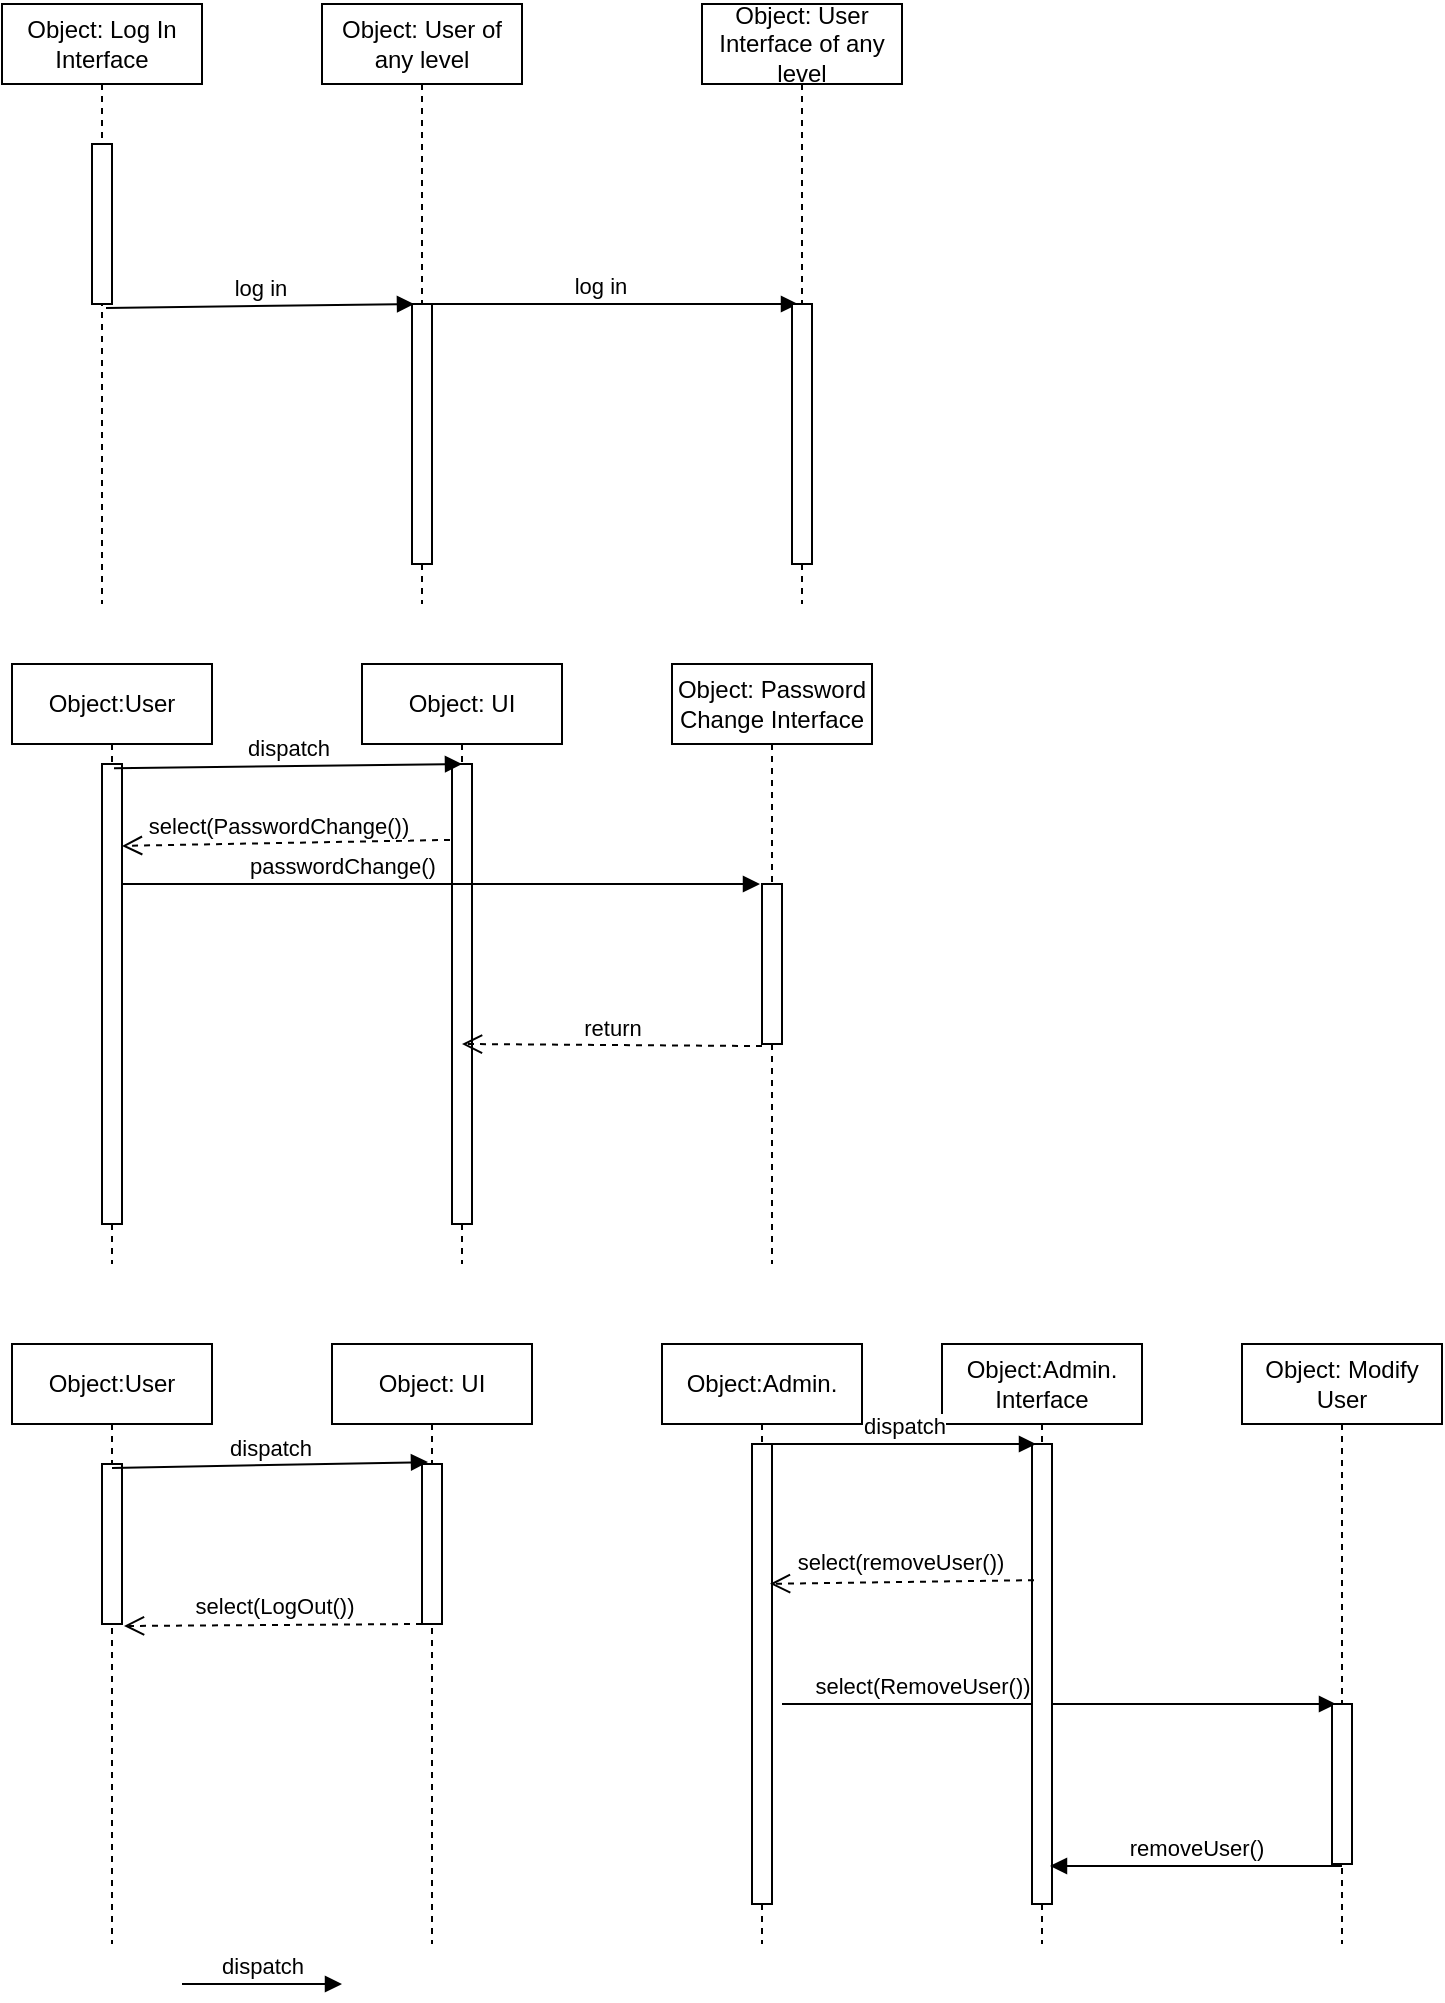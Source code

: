 <mxfile version="10.6.6" type="device"><diagram id="iHv_KW0aGT1_Xv6bbnl8" name="Page-1"><mxGraphModel dx="840" dy="435" grid="1" gridSize="10" guides="1" tooltips="1" connect="1" arrows="1" fold="1" page="1" pageScale="1" pageWidth="850" pageHeight="1100" math="0" shadow="0"><root><mxCell id="0"/><mxCell id="1" parent="0"/><mxCell id="vNJs3KA7k8OEQNr1qs_--1" value="Object: Log In Interface" style="shape=umlLifeline;perimeter=lifelinePerimeter;whiteSpace=wrap;html=1;container=1;collapsible=0;recursiveResize=0;outlineConnect=0;" vertex="1" parent="1"><mxGeometry x="90" y="30" width="100" height="300" as="geometry"/></mxCell><mxCell id="vNJs3KA7k8OEQNr1qs_--2" value="" style="html=1;points=[];perimeter=orthogonalPerimeter;" vertex="1" parent="vNJs3KA7k8OEQNr1qs_--1"><mxGeometry x="45" y="70" width="10" height="80" as="geometry"/></mxCell><mxCell id="vNJs3KA7k8OEQNr1qs_--3" value="Object: User of any level" style="shape=umlLifeline;perimeter=lifelinePerimeter;whiteSpace=wrap;html=1;container=1;collapsible=0;recursiveResize=0;outlineConnect=0;" vertex="1" parent="1"><mxGeometry x="250" y="30" width="100" height="300" as="geometry"/></mxCell><mxCell id="vNJs3KA7k8OEQNr1qs_--6" value="" style="html=1;points=[];perimeter=orthogonalPerimeter;" vertex="1" parent="vNJs3KA7k8OEQNr1qs_--3"><mxGeometry x="45" y="150" width="10" height="130" as="geometry"/></mxCell><mxCell id="vNJs3KA7k8OEQNr1qs_--8" value="log in" style="html=1;verticalAlign=bottom;endArrow=block;entryX=0.3;entryY=0;entryDx=0;entryDy=0;entryPerimeter=0;" edge="1" parent="vNJs3KA7k8OEQNr1qs_--3" target="vNJs3KA7k8OEQNr1qs_--7"><mxGeometry width="80" relative="1" as="geometry"><mxPoint x="40" y="150" as="sourcePoint"/><mxPoint x="120" y="150" as="targetPoint"/></mxGeometry></mxCell><mxCell id="vNJs3KA7k8OEQNr1qs_--4" value="Object: User Interface of any level" style="shape=umlLifeline;perimeter=lifelinePerimeter;whiteSpace=wrap;html=1;container=1;collapsible=0;recursiveResize=0;outlineConnect=0;" vertex="1" parent="1"><mxGeometry x="440" y="30" width="100" height="300" as="geometry"/></mxCell><mxCell id="vNJs3KA7k8OEQNr1qs_--7" value="" style="html=1;points=[];perimeter=orthogonalPerimeter;" vertex="1" parent="vNJs3KA7k8OEQNr1qs_--4"><mxGeometry x="45" y="150" width="10" height="130" as="geometry"/></mxCell><mxCell id="vNJs3KA7k8OEQNr1qs_--5" value="log in" style="html=1;verticalAlign=bottom;endArrow=block;exitX=0.7;exitY=1.025;exitDx=0;exitDy=0;exitPerimeter=0;" edge="1" parent="1" source="vNJs3KA7k8OEQNr1qs_--2"><mxGeometry width="80" relative="1" as="geometry"><mxPoint x="150" y="180" as="sourcePoint"/><mxPoint x="296" y="180" as="targetPoint"/></mxGeometry></mxCell><mxCell id="vNJs3KA7k8OEQNr1qs_--10" value="Object:User" style="shape=umlLifeline;perimeter=lifelinePerimeter;whiteSpace=wrap;html=1;container=1;collapsible=0;recursiveResize=0;outlineConnect=0;" vertex="1" parent="1"><mxGeometry x="95" y="360" width="100" height="300" as="geometry"/></mxCell><mxCell id="vNJs3KA7k8OEQNr1qs_--13" value="" style="html=1;points=[];perimeter=orthogonalPerimeter;" vertex="1" parent="vNJs3KA7k8OEQNr1qs_--10"><mxGeometry x="45" y="50" width="10" height="230" as="geometry"/></mxCell><mxCell id="vNJs3KA7k8OEQNr1qs_--11" value="Object: UI" style="shape=umlLifeline;perimeter=lifelinePerimeter;whiteSpace=wrap;html=1;container=1;collapsible=0;recursiveResize=0;outlineConnect=0;" vertex="1" parent="1"><mxGeometry x="270" y="360" width="100" height="300" as="geometry"/></mxCell><mxCell id="vNJs3KA7k8OEQNr1qs_--14" value="" style="html=1;points=[];perimeter=orthogonalPerimeter;" vertex="1" parent="vNJs3KA7k8OEQNr1qs_--11"><mxGeometry x="45" y="50" width="10" height="230" as="geometry"/></mxCell><mxCell id="vNJs3KA7k8OEQNr1qs_--12" value="Object: Password Change Interface" style="shape=umlLifeline;perimeter=lifelinePerimeter;whiteSpace=wrap;html=1;container=1;collapsible=0;recursiveResize=0;outlineConnect=0;" vertex="1" parent="1"><mxGeometry x="425" y="360" width="100" height="300" as="geometry"/></mxCell><mxCell id="vNJs3KA7k8OEQNr1qs_--15" value="" style="html=1;points=[];perimeter=orthogonalPerimeter;" vertex="1" parent="vNJs3KA7k8OEQNr1qs_--12"><mxGeometry x="45" y="110" width="10" height="80" as="geometry"/></mxCell><mxCell id="vNJs3KA7k8OEQNr1qs_--16" value="dispatch" style="html=1;verticalAlign=bottom;endArrow=block;exitX=0.6;exitY=0.009;exitDx=0;exitDy=0;exitPerimeter=0;entryX=0.5;entryY=0;entryDx=0;entryDy=0;entryPerimeter=0;" edge="1" parent="1" source="vNJs3KA7k8OEQNr1qs_--13" target="vNJs3KA7k8OEQNr1qs_--14"><mxGeometry width="80" relative="1" as="geometry"><mxPoint x="150" y="440" as="sourcePoint"/><mxPoint x="313" y="440" as="targetPoint"/></mxGeometry></mxCell><mxCell id="vNJs3KA7k8OEQNr1qs_--18" value="select(PasswordChange())" style="html=1;verticalAlign=bottom;endArrow=open;dashed=1;endSize=8;entryX=1;entryY=0.178;entryDx=0;entryDy=0;entryPerimeter=0;exitX=-0.1;exitY=0.165;exitDx=0;exitDy=0;exitPerimeter=0;" edge="1" parent="1" source="vNJs3KA7k8OEQNr1qs_--14" target="vNJs3KA7k8OEQNr1qs_--13"><mxGeometry x="0.048" relative="1" as="geometry"><mxPoint x="317" y="466" as="sourcePoint"/><mxPoint x="151" y="466" as="targetPoint"/><mxPoint as="offset"/></mxGeometry></mxCell><mxCell id="vNJs3KA7k8OEQNr1qs_--20" value="passwordChange()" style="html=1;verticalAlign=bottom;endArrow=block;entryX=-0.1;entryY=0;entryDx=0;entryDy=0;entryPerimeter=0;" edge="1" parent="1" source="vNJs3KA7k8OEQNr1qs_--13" target="vNJs3KA7k8OEQNr1qs_--15"><mxGeometry x="-0.31" width="80" relative="1" as="geometry"><mxPoint x="180" y="500" as="sourcePoint"/><mxPoint x="260" y="500" as="targetPoint"/><mxPoint as="offset"/></mxGeometry></mxCell><mxCell id="vNJs3KA7k8OEQNr1qs_--21" value="return" style="html=1;verticalAlign=bottom;endArrow=open;dashed=1;endSize=8;exitX=0;exitY=1.013;exitDx=0;exitDy=0;exitPerimeter=0;" edge="1" parent="1" source="vNJs3KA7k8OEQNr1qs_--15"><mxGeometry relative="1" as="geometry"><mxPoint x="450" y="550" as="sourcePoint"/><mxPoint x="320" y="550" as="targetPoint"/></mxGeometry></mxCell><mxCell id="vNJs3KA7k8OEQNr1qs_--23" value="Object:User" style="shape=umlLifeline;perimeter=lifelinePerimeter;whiteSpace=wrap;html=1;container=1;collapsible=0;recursiveResize=0;outlineConnect=0;" vertex="1" parent="1"><mxGeometry x="95" y="700" width="100" height="300" as="geometry"/></mxCell><mxCell id="vNJs3KA7k8OEQNr1qs_--26" value="" style="html=1;points=[];perimeter=orthogonalPerimeter;" vertex="1" parent="vNJs3KA7k8OEQNr1qs_--23"><mxGeometry x="45" y="60" width="10" height="80" as="geometry"/></mxCell><mxCell id="vNJs3KA7k8OEQNr1qs_--24" value="Object: UI" style="shape=umlLifeline;perimeter=lifelinePerimeter;whiteSpace=wrap;html=1;container=1;collapsible=0;recursiveResize=0;outlineConnect=0;" vertex="1" parent="1"><mxGeometry x="255" y="700" width="100" height="300" as="geometry"/></mxCell><mxCell id="vNJs3KA7k8OEQNr1qs_--27" value="" style="html=1;points=[];perimeter=orthogonalPerimeter;" vertex="1" parent="vNJs3KA7k8OEQNr1qs_--24"><mxGeometry x="45" y="60" width="10" height="80" as="geometry"/></mxCell><mxCell id="vNJs3KA7k8OEQNr1qs_--29" value="dispatch" style="html=1;verticalAlign=bottom;endArrow=block;exitX=0.5;exitY=0.025;exitDx=0;exitDy=0;exitPerimeter=0;entryX=0.3;entryY=-0.012;entryDx=0;entryDy=0;entryPerimeter=0;" edge="1" parent="1" source="vNJs3KA7k8OEQNr1qs_--26" target="vNJs3KA7k8OEQNr1qs_--27"><mxGeometry width="80" relative="1" as="geometry"><mxPoint x="200" y="760" as="sourcePoint"/><mxPoint x="280" y="760" as="targetPoint"/><Array as="points"/></mxGeometry></mxCell><mxCell id="vNJs3KA7k8OEQNr1qs_--30" value="select(LogOut())" style="html=1;verticalAlign=bottom;endArrow=open;dashed=1;endSize=8;" edge="1" parent="1"><mxGeometry relative="1" as="geometry"><mxPoint x="300" y="840" as="sourcePoint"/><mxPoint x="151" y="841" as="targetPoint"/></mxGeometry></mxCell><mxCell id="vNJs3KA7k8OEQNr1qs_--33" value="Object:Admin." style="shape=umlLifeline;perimeter=lifelinePerimeter;whiteSpace=wrap;html=1;container=1;collapsible=0;recursiveResize=0;outlineConnect=0;" vertex="1" parent="1"><mxGeometry x="420" y="700" width="100" height="300" as="geometry"/></mxCell><mxCell id="vNJs3KA7k8OEQNr1qs_--36" value="" style="html=1;points=[];perimeter=orthogonalPerimeter;" vertex="1" parent="vNJs3KA7k8OEQNr1qs_--33"><mxGeometry x="45" y="50" width="10" height="230" as="geometry"/></mxCell><mxCell id="vNJs3KA7k8OEQNr1qs_--42" value="select(RemoveUser())" style="html=1;verticalAlign=bottom;endArrow=block;entryX=0.2;entryY=0;entryDx=0;entryDy=0;entryPerimeter=0;" edge="1" parent="vNJs3KA7k8OEQNr1qs_--33" target="vNJs3KA7k8OEQNr1qs_--38"><mxGeometry x="-0.495" width="80" relative="1" as="geometry"><mxPoint x="60" y="180" as="sourcePoint"/><mxPoint x="160" y="170" as="targetPoint"/><mxPoint as="offset"/></mxGeometry></mxCell><mxCell id="vNJs3KA7k8OEQNr1qs_--34" value="Object:Admin. Interface" style="shape=umlLifeline;perimeter=lifelinePerimeter;whiteSpace=wrap;html=1;container=1;collapsible=0;recursiveResize=0;outlineConnect=0;" vertex="1" parent="1"><mxGeometry x="560" y="700" width="100" height="300" as="geometry"/></mxCell><mxCell id="vNJs3KA7k8OEQNr1qs_--37" value="" style="html=1;points=[];perimeter=orthogonalPerimeter;" vertex="1" parent="vNJs3KA7k8OEQNr1qs_--34"><mxGeometry x="45" y="50" width="10" height="230" as="geometry"/></mxCell><mxCell id="vNJs3KA7k8OEQNr1qs_--35" value="Object: Modify User" style="shape=umlLifeline;perimeter=lifelinePerimeter;whiteSpace=wrap;html=1;container=1;collapsible=0;recursiveResize=0;outlineConnect=0;" vertex="1" parent="1"><mxGeometry x="710" y="700" width="100" height="300" as="geometry"/></mxCell><mxCell id="vNJs3KA7k8OEQNr1qs_--38" value="" style="html=1;points=[];perimeter=orthogonalPerimeter;" vertex="1" parent="vNJs3KA7k8OEQNr1qs_--35"><mxGeometry x="45" y="180" width="10" height="80" as="geometry"/></mxCell><mxCell id="vNJs3KA7k8OEQNr1qs_--43" value="removeUser()" style="html=1;verticalAlign=bottom;endArrow=block;entryX=0.5;entryY=1.013;entryDx=0;entryDy=0;entryPerimeter=0;exitX=0.5;exitY=1.013;exitDx=0;exitDy=0;exitPerimeter=0;" edge="1" parent="vNJs3KA7k8OEQNr1qs_--35" source="vNJs3KA7k8OEQNr1qs_--38"><mxGeometry width="80" relative="1" as="geometry"><mxPoint x="30" y="250" as="sourcePoint"/><mxPoint x="-96" y="261" as="targetPoint"/><Array as="points"/></mxGeometry></mxCell><mxCell id="vNJs3KA7k8OEQNr1qs_--39" value="dispatch" style="html=1;verticalAlign=bottom;endArrow=block;" edge="1" parent="1"><mxGeometry width="80" relative="1" as="geometry"><mxPoint x="474" y="750" as="sourcePoint"/><mxPoint x="607" y="750" as="targetPoint"/></mxGeometry></mxCell><mxCell id="vNJs3KA7k8OEQNr1qs_--40" value="select(removeUser())" style="html=1;verticalAlign=bottom;endArrow=open;dashed=1;endSize=8;exitX=0.1;exitY=0.296;exitDx=0;exitDy=0;exitPerimeter=0;entryX=0.9;entryY=0.304;entryDx=0;entryDy=0;entryPerimeter=0;" edge="1" parent="1" source="vNJs3KA7k8OEQNr1qs_--37" target="vNJs3KA7k8OEQNr1qs_--36"><mxGeometry x="0.008" y="-1" relative="1" as="geometry"><mxPoint x="580" y="820" as="sourcePoint"/><mxPoint x="500" y="820" as="targetPoint"/><mxPoint as="offset"/></mxGeometry></mxCell><mxCell id="vNJs3KA7k8OEQNr1qs_--41" value="dispatch" style="html=1;verticalAlign=bottom;endArrow=block;" edge="1" parent="1"><mxGeometry width="80" relative="1" as="geometry"><mxPoint x="180" y="1020" as="sourcePoint"/><mxPoint x="260" y="1020" as="targetPoint"/></mxGeometry></mxCell></root></mxGraphModel></diagram></mxfile>